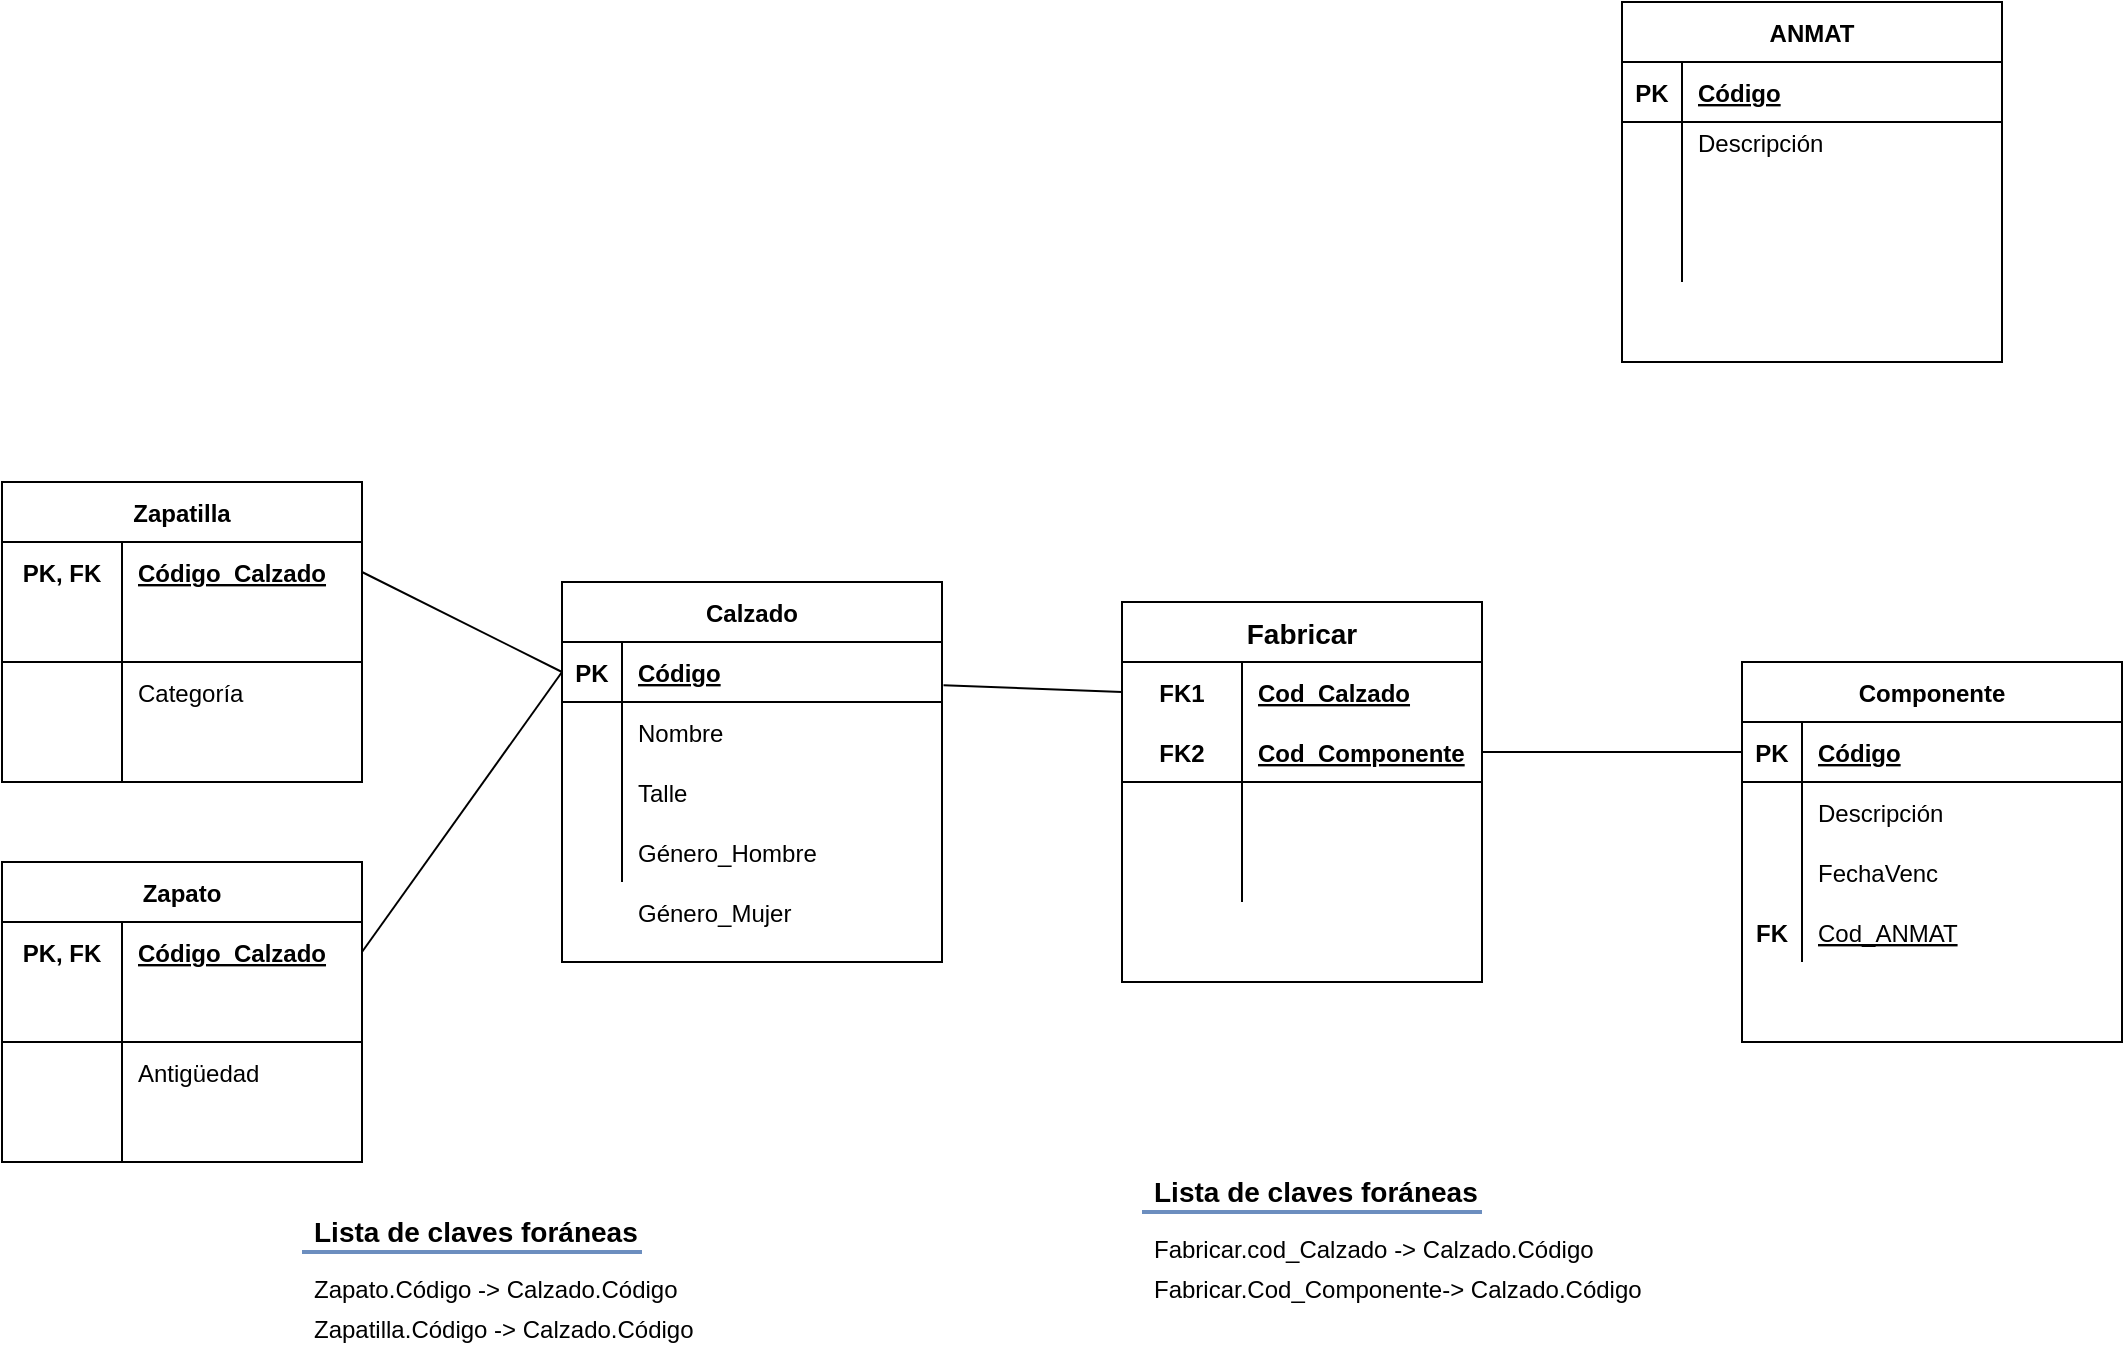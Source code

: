<mxfile version="20.2.7" type="github">
  <diagram id="R2lEEEUBdFMjLlhIrx00" name="Page-1">
    <mxGraphModel dx="2523" dy="1996" grid="1" gridSize="10" guides="1" tooltips="1" connect="1" arrows="1" fold="1" page="1" pageScale="1" pageWidth="850" pageHeight="1100" math="0" shadow="0" extFonts="Permanent Marker^https://fonts.googleapis.com/css?family=Permanent+Marker">
      <root>
        <mxCell id="0" />
        <mxCell id="1" parent="0" />
        <mxCell id="0xZPtK9EtFl4dpus5Aa1-1" value="Calzado" style="shape=table;startSize=30;container=1;collapsible=1;childLayout=tableLayout;fixedRows=1;rowLines=0;fontStyle=1;align=center;resizeLast=1;" vertex="1" parent="1">
          <mxGeometry x="100" y="80" width="190" height="190" as="geometry">
            <mxRectangle x="100" y="80" width="90" height="30" as="alternateBounds" />
          </mxGeometry>
        </mxCell>
        <mxCell id="0xZPtK9EtFl4dpus5Aa1-2" value="" style="shape=tableRow;horizontal=0;startSize=0;swimlaneHead=0;swimlaneBody=0;fillColor=none;collapsible=0;dropTarget=0;points=[[0,0.5],[1,0.5]];portConstraint=eastwest;top=0;left=0;right=0;bottom=1;" vertex="1" parent="0xZPtK9EtFl4dpus5Aa1-1">
          <mxGeometry y="30" width="190" height="30" as="geometry" />
        </mxCell>
        <mxCell id="0xZPtK9EtFl4dpus5Aa1-3" value="PK" style="shape=partialRectangle;connectable=0;fillColor=none;top=0;left=0;bottom=0;right=0;fontStyle=1;overflow=hidden;" vertex="1" parent="0xZPtK9EtFl4dpus5Aa1-2">
          <mxGeometry width="30" height="30" as="geometry">
            <mxRectangle width="30" height="30" as="alternateBounds" />
          </mxGeometry>
        </mxCell>
        <mxCell id="0xZPtK9EtFl4dpus5Aa1-4" value="Código" style="shape=partialRectangle;connectable=0;fillColor=none;top=0;left=0;bottom=0;right=0;align=left;spacingLeft=6;fontStyle=5;overflow=hidden;" vertex="1" parent="0xZPtK9EtFl4dpus5Aa1-2">
          <mxGeometry x="30" width="160" height="30" as="geometry">
            <mxRectangle width="160" height="30" as="alternateBounds" />
          </mxGeometry>
        </mxCell>
        <mxCell id="0xZPtK9EtFl4dpus5Aa1-5" value="" style="shape=tableRow;horizontal=0;startSize=0;swimlaneHead=0;swimlaneBody=0;fillColor=none;collapsible=0;dropTarget=0;points=[[0,0.5],[1,0.5]];portConstraint=eastwest;top=0;left=0;right=0;bottom=0;" vertex="1" parent="0xZPtK9EtFl4dpus5Aa1-1">
          <mxGeometry y="60" width="190" height="30" as="geometry" />
        </mxCell>
        <mxCell id="0xZPtK9EtFl4dpus5Aa1-6" value="" style="shape=partialRectangle;connectable=0;fillColor=none;top=0;left=0;bottom=0;right=0;editable=1;overflow=hidden;" vertex="1" parent="0xZPtK9EtFl4dpus5Aa1-5">
          <mxGeometry width="30" height="30" as="geometry">
            <mxRectangle width="30" height="30" as="alternateBounds" />
          </mxGeometry>
        </mxCell>
        <mxCell id="0xZPtK9EtFl4dpus5Aa1-7" value="Nombre" style="shape=partialRectangle;connectable=0;fillColor=none;top=0;left=0;bottom=0;right=0;align=left;spacingLeft=6;overflow=hidden;" vertex="1" parent="0xZPtK9EtFl4dpus5Aa1-5">
          <mxGeometry x="30" width="160" height="30" as="geometry">
            <mxRectangle width="160" height="30" as="alternateBounds" />
          </mxGeometry>
        </mxCell>
        <mxCell id="0xZPtK9EtFl4dpus5Aa1-8" value="" style="shape=tableRow;horizontal=0;startSize=0;swimlaneHead=0;swimlaneBody=0;fillColor=none;collapsible=0;dropTarget=0;points=[[0,0.5],[1,0.5]];portConstraint=eastwest;top=0;left=0;right=0;bottom=0;" vertex="1" parent="0xZPtK9EtFl4dpus5Aa1-1">
          <mxGeometry y="90" width="190" height="30" as="geometry" />
        </mxCell>
        <mxCell id="0xZPtK9EtFl4dpus5Aa1-9" value="" style="shape=partialRectangle;connectable=0;fillColor=none;top=0;left=0;bottom=0;right=0;editable=1;overflow=hidden;" vertex="1" parent="0xZPtK9EtFl4dpus5Aa1-8">
          <mxGeometry width="30" height="30" as="geometry">
            <mxRectangle width="30" height="30" as="alternateBounds" />
          </mxGeometry>
        </mxCell>
        <mxCell id="0xZPtK9EtFl4dpus5Aa1-10" value="Talle" style="shape=partialRectangle;connectable=0;fillColor=none;top=0;left=0;bottom=0;right=0;align=left;spacingLeft=6;overflow=hidden;" vertex="1" parent="0xZPtK9EtFl4dpus5Aa1-8">
          <mxGeometry x="30" width="160" height="30" as="geometry">
            <mxRectangle width="160" height="30" as="alternateBounds" />
          </mxGeometry>
        </mxCell>
        <mxCell id="0xZPtK9EtFl4dpus5Aa1-11" value="" style="shape=tableRow;horizontal=0;startSize=0;swimlaneHead=0;swimlaneBody=0;fillColor=none;collapsible=0;dropTarget=0;points=[[0,0.5],[1,0.5]];portConstraint=eastwest;top=0;left=0;right=0;bottom=0;" vertex="1" parent="0xZPtK9EtFl4dpus5Aa1-1">
          <mxGeometry y="120" width="190" height="30" as="geometry" />
        </mxCell>
        <mxCell id="0xZPtK9EtFl4dpus5Aa1-12" value="" style="shape=partialRectangle;connectable=0;fillColor=none;top=0;left=0;bottom=0;right=0;editable=1;overflow=hidden;" vertex="1" parent="0xZPtK9EtFl4dpus5Aa1-11">
          <mxGeometry width="30" height="30" as="geometry">
            <mxRectangle width="30" height="30" as="alternateBounds" />
          </mxGeometry>
        </mxCell>
        <mxCell id="0xZPtK9EtFl4dpus5Aa1-13" value="Género_Hombre" style="shape=partialRectangle;connectable=0;fillColor=none;top=0;left=0;bottom=0;right=0;align=left;spacingLeft=6;overflow=hidden;" vertex="1" parent="0xZPtK9EtFl4dpus5Aa1-11">
          <mxGeometry x="30" width="160" height="30" as="geometry">
            <mxRectangle width="160" height="30" as="alternateBounds" />
          </mxGeometry>
        </mxCell>
        <mxCell id="0xZPtK9EtFl4dpus5Aa1-14" value="Género_Mujer" style="shape=partialRectangle;connectable=0;fillColor=none;top=0;left=0;bottom=0;right=0;align=left;spacingLeft=6;overflow=hidden;" vertex="1" parent="1">
          <mxGeometry x="130" y="230" width="160" height="30" as="geometry">
            <mxRectangle width="160" height="30" as="alternateBounds" />
          </mxGeometry>
        </mxCell>
        <mxCell id="0xZPtK9EtFl4dpus5Aa1-15" value="Zapato" style="shape=table;startSize=30;container=1;collapsible=1;childLayout=tableLayout;fixedRows=1;rowLines=0;fontStyle=1;align=center;resizeLast=1;" vertex="1" parent="1">
          <mxGeometry x="-180" y="220" width="180" height="150" as="geometry" />
        </mxCell>
        <mxCell id="0xZPtK9EtFl4dpus5Aa1-16" value="" style="shape=tableRow;horizontal=0;startSize=0;swimlaneHead=0;swimlaneBody=0;fillColor=none;collapsible=0;dropTarget=0;points=[[0,0.5],[1,0.5]];portConstraint=eastwest;top=0;left=0;right=0;bottom=0;" vertex="1" parent="0xZPtK9EtFl4dpus5Aa1-15">
          <mxGeometry y="30" width="180" height="30" as="geometry" />
        </mxCell>
        <mxCell id="0xZPtK9EtFl4dpus5Aa1-17" value="PK, FK" style="shape=partialRectangle;connectable=0;fillColor=none;top=0;left=0;bottom=0;right=0;fontStyle=1;overflow=hidden;" vertex="1" parent="0xZPtK9EtFl4dpus5Aa1-16">
          <mxGeometry width="60" height="30" as="geometry">
            <mxRectangle width="60" height="30" as="alternateBounds" />
          </mxGeometry>
        </mxCell>
        <mxCell id="0xZPtK9EtFl4dpus5Aa1-18" value="Código_Calzado" style="shape=partialRectangle;connectable=0;fillColor=none;top=0;left=0;bottom=0;right=0;align=left;spacingLeft=6;fontStyle=5;overflow=hidden;" vertex="1" parent="0xZPtK9EtFl4dpus5Aa1-16">
          <mxGeometry x="60" width="120" height="30" as="geometry">
            <mxRectangle width="120" height="30" as="alternateBounds" />
          </mxGeometry>
        </mxCell>
        <mxCell id="0xZPtK9EtFl4dpus5Aa1-19" value="" style="shape=tableRow;horizontal=0;startSize=0;swimlaneHead=0;swimlaneBody=0;fillColor=none;collapsible=0;dropTarget=0;points=[[0,0.5],[1,0.5]];portConstraint=eastwest;top=0;left=0;right=0;bottom=1;" vertex="1" parent="0xZPtK9EtFl4dpus5Aa1-15">
          <mxGeometry y="60" width="180" height="30" as="geometry" />
        </mxCell>
        <mxCell id="0xZPtK9EtFl4dpus5Aa1-20" value="" style="shape=partialRectangle;connectable=0;fillColor=none;top=0;left=0;bottom=0;right=0;fontStyle=1;overflow=hidden;" vertex="1" parent="0xZPtK9EtFl4dpus5Aa1-19">
          <mxGeometry width="60" height="30" as="geometry">
            <mxRectangle width="60" height="30" as="alternateBounds" />
          </mxGeometry>
        </mxCell>
        <mxCell id="0xZPtK9EtFl4dpus5Aa1-21" value="" style="shape=partialRectangle;connectable=0;fillColor=none;top=0;left=0;bottom=0;right=0;align=left;spacingLeft=6;fontStyle=5;overflow=hidden;" vertex="1" parent="0xZPtK9EtFl4dpus5Aa1-19">
          <mxGeometry x="60" width="120" height="30" as="geometry">
            <mxRectangle width="120" height="30" as="alternateBounds" />
          </mxGeometry>
        </mxCell>
        <mxCell id="0xZPtK9EtFl4dpus5Aa1-22" value="" style="shape=tableRow;horizontal=0;startSize=0;swimlaneHead=0;swimlaneBody=0;fillColor=none;collapsible=0;dropTarget=0;points=[[0,0.5],[1,0.5]];portConstraint=eastwest;top=0;left=0;right=0;bottom=0;" vertex="1" parent="0xZPtK9EtFl4dpus5Aa1-15">
          <mxGeometry y="90" width="180" height="30" as="geometry" />
        </mxCell>
        <mxCell id="0xZPtK9EtFl4dpus5Aa1-23" value="" style="shape=partialRectangle;connectable=0;fillColor=none;top=0;left=0;bottom=0;right=0;editable=1;overflow=hidden;" vertex="1" parent="0xZPtK9EtFl4dpus5Aa1-22">
          <mxGeometry width="60" height="30" as="geometry">
            <mxRectangle width="60" height="30" as="alternateBounds" />
          </mxGeometry>
        </mxCell>
        <mxCell id="0xZPtK9EtFl4dpus5Aa1-24" value="Antigüedad" style="shape=partialRectangle;connectable=0;fillColor=none;top=0;left=0;bottom=0;right=0;align=left;spacingLeft=6;overflow=hidden;" vertex="1" parent="0xZPtK9EtFl4dpus5Aa1-22">
          <mxGeometry x="60" width="120" height="30" as="geometry">
            <mxRectangle width="120" height="30" as="alternateBounds" />
          </mxGeometry>
        </mxCell>
        <mxCell id="0xZPtK9EtFl4dpus5Aa1-25" value="" style="shape=tableRow;horizontal=0;startSize=0;swimlaneHead=0;swimlaneBody=0;fillColor=none;collapsible=0;dropTarget=0;points=[[0,0.5],[1,0.5]];portConstraint=eastwest;top=0;left=0;right=0;bottom=0;" vertex="1" parent="0xZPtK9EtFl4dpus5Aa1-15">
          <mxGeometry y="120" width="180" height="30" as="geometry" />
        </mxCell>
        <mxCell id="0xZPtK9EtFl4dpus5Aa1-26" value="" style="shape=partialRectangle;connectable=0;fillColor=none;top=0;left=0;bottom=0;right=0;editable=1;overflow=hidden;" vertex="1" parent="0xZPtK9EtFl4dpus5Aa1-25">
          <mxGeometry width="60" height="30" as="geometry">
            <mxRectangle width="60" height="30" as="alternateBounds" />
          </mxGeometry>
        </mxCell>
        <mxCell id="0xZPtK9EtFl4dpus5Aa1-27" value="" style="shape=partialRectangle;connectable=0;fillColor=none;top=0;left=0;bottom=0;right=0;align=left;spacingLeft=6;overflow=hidden;" vertex="1" parent="0xZPtK9EtFl4dpus5Aa1-25">
          <mxGeometry x="60" width="120" height="30" as="geometry">
            <mxRectangle width="120" height="30" as="alternateBounds" />
          </mxGeometry>
        </mxCell>
        <mxCell id="0xZPtK9EtFl4dpus5Aa1-28" value="Zapatilla" style="shape=table;startSize=30;container=1;collapsible=1;childLayout=tableLayout;fixedRows=1;rowLines=0;fontStyle=1;align=center;resizeLast=1;" vertex="1" parent="1">
          <mxGeometry x="-180" y="30" width="180" height="150" as="geometry" />
        </mxCell>
        <mxCell id="0xZPtK9EtFl4dpus5Aa1-29" value="" style="shape=tableRow;horizontal=0;startSize=0;swimlaneHead=0;swimlaneBody=0;fillColor=none;collapsible=0;dropTarget=0;points=[[0,0.5],[1,0.5]];portConstraint=eastwest;top=0;left=0;right=0;bottom=0;" vertex="1" parent="0xZPtK9EtFl4dpus5Aa1-28">
          <mxGeometry y="30" width="180" height="30" as="geometry" />
        </mxCell>
        <mxCell id="0xZPtK9EtFl4dpus5Aa1-30" value="PK, FK" style="shape=partialRectangle;connectable=0;fillColor=none;top=0;left=0;bottom=0;right=0;fontStyle=1;overflow=hidden;" vertex="1" parent="0xZPtK9EtFl4dpus5Aa1-29">
          <mxGeometry width="60" height="30" as="geometry">
            <mxRectangle width="60" height="30" as="alternateBounds" />
          </mxGeometry>
        </mxCell>
        <mxCell id="0xZPtK9EtFl4dpus5Aa1-31" value="Código_Calzado" style="shape=partialRectangle;connectable=0;fillColor=none;top=0;left=0;bottom=0;right=0;align=left;spacingLeft=6;fontStyle=5;overflow=hidden;" vertex="1" parent="0xZPtK9EtFl4dpus5Aa1-29">
          <mxGeometry x="60" width="120" height="30" as="geometry">
            <mxRectangle width="120" height="30" as="alternateBounds" />
          </mxGeometry>
        </mxCell>
        <mxCell id="0xZPtK9EtFl4dpus5Aa1-32" value="" style="shape=tableRow;horizontal=0;startSize=0;swimlaneHead=0;swimlaneBody=0;fillColor=none;collapsible=0;dropTarget=0;points=[[0,0.5],[1,0.5]];portConstraint=eastwest;top=0;left=0;right=0;bottom=1;" vertex="1" parent="0xZPtK9EtFl4dpus5Aa1-28">
          <mxGeometry y="60" width="180" height="30" as="geometry" />
        </mxCell>
        <mxCell id="0xZPtK9EtFl4dpus5Aa1-33" value="" style="shape=partialRectangle;connectable=0;fillColor=none;top=0;left=0;bottom=0;right=0;fontStyle=1;overflow=hidden;" vertex="1" parent="0xZPtK9EtFl4dpus5Aa1-32">
          <mxGeometry width="60" height="30" as="geometry">
            <mxRectangle width="60" height="30" as="alternateBounds" />
          </mxGeometry>
        </mxCell>
        <mxCell id="0xZPtK9EtFl4dpus5Aa1-34" value="" style="shape=partialRectangle;connectable=0;fillColor=none;top=0;left=0;bottom=0;right=0;align=left;spacingLeft=6;fontStyle=5;overflow=hidden;" vertex="1" parent="0xZPtK9EtFl4dpus5Aa1-32">
          <mxGeometry x="60" width="120" height="30" as="geometry">
            <mxRectangle width="120" height="30" as="alternateBounds" />
          </mxGeometry>
        </mxCell>
        <mxCell id="0xZPtK9EtFl4dpus5Aa1-35" value="" style="shape=tableRow;horizontal=0;startSize=0;swimlaneHead=0;swimlaneBody=0;fillColor=none;collapsible=0;dropTarget=0;points=[[0,0.5],[1,0.5]];portConstraint=eastwest;top=0;left=0;right=0;bottom=0;" vertex="1" parent="0xZPtK9EtFl4dpus5Aa1-28">
          <mxGeometry y="90" width="180" height="30" as="geometry" />
        </mxCell>
        <mxCell id="0xZPtK9EtFl4dpus5Aa1-36" value="" style="shape=partialRectangle;connectable=0;fillColor=none;top=0;left=0;bottom=0;right=0;editable=1;overflow=hidden;" vertex="1" parent="0xZPtK9EtFl4dpus5Aa1-35">
          <mxGeometry width="60" height="30" as="geometry">
            <mxRectangle width="60" height="30" as="alternateBounds" />
          </mxGeometry>
        </mxCell>
        <mxCell id="0xZPtK9EtFl4dpus5Aa1-37" value="Categoría" style="shape=partialRectangle;connectable=0;fillColor=none;top=0;left=0;bottom=0;right=0;align=left;spacingLeft=6;overflow=hidden;" vertex="1" parent="0xZPtK9EtFl4dpus5Aa1-35">
          <mxGeometry x="60" width="120" height="30" as="geometry">
            <mxRectangle width="120" height="30" as="alternateBounds" />
          </mxGeometry>
        </mxCell>
        <mxCell id="0xZPtK9EtFl4dpus5Aa1-38" value="" style="shape=tableRow;horizontal=0;startSize=0;swimlaneHead=0;swimlaneBody=0;fillColor=none;collapsible=0;dropTarget=0;points=[[0,0.5],[1,0.5]];portConstraint=eastwest;top=0;left=0;right=0;bottom=0;" vertex="1" parent="0xZPtK9EtFl4dpus5Aa1-28">
          <mxGeometry y="120" width="180" height="30" as="geometry" />
        </mxCell>
        <mxCell id="0xZPtK9EtFl4dpus5Aa1-39" value="" style="shape=partialRectangle;connectable=0;fillColor=none;top=0;left=0;bottom=0;right=0;editable=1;overflow=hidden;" vertex="1" parent="0xZPtK9EtFl4dpus5Aa1-38">
          <mxGeometry width="60" height="30" as="geometry">
            <mxRectangle width="60" height="30" as="alternateBounds" />
          </mxGeometry>
        </mxCell>
        <mxCell id="0xZPtK9EtFl4dpus5Aa1-40" value="" style="shape=partialRectangle;connectable=0;fillColor=none;top=0;left=0;bottom=0;right=0;align=left;spacingLeft=6;overflow=hidden;" vertex="1" parent="0xZPtK9EtFl4dpus5Aa1-38">
          <mxGeometry x="60" width="120" height="30" as="geometry">
            <mxRectangle width="120" height="30" as="alternateBounds" />
          </mxGeometry>
        </mxCell>
        <mxCell id="0xZPtK9EtFl4dpus5Aa1-41" value="" style="endArrow=none;html=1;rounded=0;entryX=1;entryY=0.5;entryDx=0;entryDy=0;exitX=0;exitY=0.5;exitDx=0;exitDy=0;" edge="1" parent="1" source="0xZPtK9EtFl4dpus5Aa1-2" target="0xZPtK9EtFl4dpus5Aa1-29">
          <mxGeometry width="50" height="50" relative="1" as="geometry">
            <mxPoint x="30" y="380" as="sourcePoint" />
            <mxPoint x="80" y="330" as="targetPoint" />
          </mxGeometry>
        </mxCell>
        <mxCell id="0xZPtK9EtFl4dpus5Aa1-42" value="" style="endArrow=none;html=1;rounded=0;entryX=1;entryY=0.5;entryDx=0;entryDy=0;exitX=0;exitY=0.5;exitDx=0;exitDy=0;" edge="1" parent="1" source="0xZPtK9EtFl4dpus5Aa1-2" target="0xZPtK9EtFl4dpus5Aa1-16">
          <mxGeometry width="50" height="50" relative="1" as="geometry">
            <mxPoint x="110" y="135" as="sourcePoint" />
            <mxPoint x="10" y="175" as="targetPoint" />
          </mxGeometry>
        </mxCell>
        <mxCell id="0xZPtK9EtFl4dpus5Aa1-45" value="Lista de claves foráneas" style="text;strokeColor=none;fillColor=none;spacingLeft=4;spacingRight=4;overflow=hidden;rotatable=0;points=[[0,0.5],[1,0.5]];portConstraint=eastwest;fontSize=14;fontStyle=1" vertex="1" parent="1">
          <mxGeometry x="-30" y="390" width="175" height="30" as="geometry" />
        </mxCell>
        <mxCell id="0xZPtK9EtFl4dpus5Aa1-46" value="Zapato.Código -&gt; Calzado.Código" style="text;strokeColor=none;fillColor=none;spacingLeft=4;spacingRight=4;overflow=hidden;rotatable=0;points=[[0,0.5],[1,0.5]];portConstraint=eastwest;fontSize=12;" vertex="1" parent="1">
          <mxGeometry x="-30" y="420" width="200" height="30" as="geometry" />
        </mxCell>
        <mxCell id="0xZPtK9EtFl4dpus5Aa1-47" value="" style="line;strokeWidth=2;rotatable=0;dashed=0;labelPosition=right;align=left;verticalAlign=middle;spacingTop=0;spacingLeft=6;points=[];portConstraint=eastwest;fontSize=14;fillColor=#dae8fc;strokeColor=#6c8ebf;" vertex="1" parent="1">
          <mxGeometry x="-30" y="410" width="170" height="10" as="geometry" />
        </mxCell>
        <mxCell id="0xZPtK9EtFl4dpus5Aa1-48" value="Zapatilla.Código -&gt; Calzado.Código" style="text;strokeColor=none;fillColor=none;spacingLeft=4;spacingRight=4;overflow=hidden;rotatable=0;points=[[0,0.5],[1,0.5]];portConstraint=eastwest;fontSize=12;" vertex="1" parent="1">
          <mxGeometry x="-30" y="440" width="250" height="30" as="geometry" />
        </mxCell>
        <mxCell id="0xZPtK9EtFl4dpus5Aa1-49" value="Componente" style="shape=table;startSize=30;container=1;collapsible=1;childLayout=tableLayout;fixedRows=1;rowLines=0;fontStyle=1;align=center;resizeLast=1;" vertex="1" parent="1">
          <mxGeometry x="690" y="120" width="190" height="190" as="geometry">
            <mxRectangle x="100" y="80" width="90" height="30" as="alternateBounds" />
          </mxGeometry>
        </mxCell>
        <mxCell id="0xZPtK9EtFl4dpus5Aa1-50" value="" style="shape=tableRow;horizontal=0;startSize=0;swimlaneHead=0;swimlaneBody=0;fillColor=none;collapsible=0;dropTarget=0;points=[[0,0.5],[1,0.5]];portConstraint=eastwest;top=0;left=0;right=0;bottom=1;" vertex="1" parent="0xZPtK9EtFl4dpus5Aa1-49">
          <mxGeometry y="30" width="190" height="30" as="geometry" />
        </mxCell>
        <mxCell id="0xZPtK9EtFl4dpus5Aa1-51" value="PK" style="shape=partialRectangle;connectable=0;fillColor=none;top=0;left=0;bottom=0;right=0;fontStyle=1;overflow=hidden;" vertex="1" parent="0xZPtK9EtFl4dpus5Aa1-50">
          <mxGeometry width="30" height="30" as="geometry">
            <mxRectangle width="30" height="30" as="alternateBounds" />
          </mxGeometry>
        </mxCell>
        <mxCell id="0xZPtK9EtFl4dpus5Aa1-52" value="Código" style="shape=partialRectangle;connectable=0;fillColor=none;top=0;left=0;bottom=0;right=0;align=left;spacingLeft=6;fontStyle=5;overflow=hidden;" vertex="1" parent="0xZPtK9EtFl4dpus5Aa1-50">
          <mxGeometry x="30" width="160" height="30" as="geometry">
            <mxRectangle width="160" height="30" as="alternateBounds" />
          </mxGeometry>
        </mxCell>
        <mxCell id="0xZPtK9EtFl4dpus5Aa1-53" value="" style="shape=tableRow;horizontal=0;startSize=0;swimlaneHead=0;swimlaneBody=0;fillColor=none;collapsible=0;dropTarget=0;points=[[0,0.5],[1,0.5]];portConstraint=eastwest;top=0;left=0;right=0;bottom=0;" vertex="1" parent="0xZPtK9EtFl4dpus5Aa1-49">
          <mxGeometry y="60" width="190" height="30" as="geometry" />
        </mxCell>
        <mxCell id="0xZPtK9EtFl4dpus5Aa1-54" value="" style="shape=partialRectangle;connectable=0;fillColor=none;top=0;left=0;bottom=0;right=0;editable=1;overflow=hidden;" vertex="1" parent="0xZPtK9EtFl4dpus5Aa1-53">
          <mxGeometry width="30" height="30" as="geometry">
            <mxRectangle width="30" height="30" as="alternateBounds" />
          </mxGeometry>
        </mxCell>
        <mxCell id="0xZPtK9EtFl4dpus5Aa1-55" value="Descripción" style="shape=partialRectangle;connectable=0;fillColor=none;top=0;left=0;bottom=0;right=0;align=left;spacingLeft=6;overflow=hidden;" vertex="1" parent="0xZPtK9EtFl4dpus5Aa1-53">
          <mxGeometry x="30" width="160" height="30" as="geometry">
            <mxRectangle width="160" height="30" as="alternateBounds" />
          </mxGeometry>
        </mxCell>
        <mxCell id="0xZPtK9EtFl4dpus5Aa1-56" value="" style="shape=tableRow;horizontal=0;startSize=0;swimlaneHead=0;swimlaneBody=0;fillColor=none;collapsible=0;dropTarget=0;points=[[0,0.5],[1,0.5]];portConstraint=eastwest;top=0;left=0;right=0;bottom=0;" vertex="1" parent="0xZPtK9EtFl4dpus5Aa1-49">
          <mxGeometry y="90" width="190" height="30" as="geometry" />
        </mxCell>
        <mxCell id="0xZPtK9EtFl4dpus5Aa1-57" value="" style="shape=partialRectangle;connectable=0;fillColor=none;top=0;left=0;bottom=0;right=0;editable=1;overflow=hidden;" vertex="1" parent="0xZPtK9EtFl4dpus5Aa1-56">
          <mxGeometry width="30" height="30" as="geometry">
            <mxRectangle width="30" height="30" as="alternateBounds" />
          </mxGeometry>
        </mxCell>
        <mxCell id="0xZPtK9EtFl4dpus5Aa1-58" value="FechaVenc" style="shape=partialRectangle;connectable=0;fillColor=none;top=0;left=0;bottom=0;right=0;align=left;spacingLeft=6;overflow=hidden;" vertex="1" parent="0xZPtK9EtFl4dpus5Aa1-56">
          <mxGeometry x="30" width="160" height="30" as="geometry">
            <mxRectangle width="160" height="30" as="alternateBounds" />
          </mxGeometry>
        </mxCell>
        <mxCell id="0xZPtK9EtFl4dpus5Aa1-59" value="" style="shape=tableRow;horizontal=0;startSize=0;swimlaneHead=0;swimlaneBody=0;fillColor=none;collapsible=0;dropTarget=0;points=[[0,0.5],[1,0.5]];portConstraint=eastwest;top=0;left=0;right=0;bottom=0;" vertex="1" parent="0xZPtK9EtFl4dpus5Aa1-49">
          <mxGeometry y="120" width="190" height="30" as="geometry" />
        </mxCell>
        <mxCell id="0xZPtK9EtFl4dpus5Aa1-60" value="" style="shape=partialRectangle;connectable=0;fillColor=none;top=0;left=0;bottom=0;right=0;editable=1;overflow=hidden;" vertex="1" parent="0xZPtK9EtFl4dpus5Aa1-59">
          <mxGeometry width="30" height="30" as="geometry">
            <mxRectangle width="30" height="30" as="alternateBounds" />
          </mxGeometry>
        </mxCell>
        <mxCell id="0xZPtK9EtFl4dpus5Aa1-61" value="Cod_ANMAT" style="shape=partialRectangle;connectable=0;fillColor=none;top=0;left=0;bottom=0;right=0;align=left;spacingLeft=6;overflow=hidden;fontStyle=4" vertex="1" parent="0xZPtK9EtFl4dpus5Aa1-59">
          <mxGeometry x="30" width="160" height="30" as="geometry">
            <mxRectangle width="160" height="30" as="alternateBounds" />
          </mxGeometry>
        </mxCell>
        <mxCell id="0xZPtK9EtFl4dpus5Aa1-75" value="Fabricar" style="shape=table;startSize=30;container=1;collapsible=1;childLayout=tableLayout;fixedRows=1;rowLines=0;fontStyle=1;align=center;resizeLast=1;fontSize=14;strokeWidth=1;" vertex="1" parent="1">
          <mxGeometry x="380" y="90" width="180" height="190" as="geometry" />
        </mxCell>
        <mxCell id="0xZPtK9EtFl4dpus5Aa1-76" value="" style="shape=tableRow;horizontal=0;startSize=0;swimlaneHead=0;swimlaneBody=0;fillColor=none;collapsible=0;dropTarget=0;points=[[0,0.5],[1,0.5]];portConstraint=eastwest;top=0;left=0;right=0;bottom=0;fontSize=14;strokeWidth=1;" vertex="1" parent="0xZPtK9EtFl4dpus5Aa1-75">
          <mxGeometry y="30" width="180" height="30" as="geometry" />
        </mxCell>
        <mxCell id="0xZPtK9EtFl4dpus5Aa1-77" value="FK1" style="shape=partialRectangle;connectable=0;fillColor=none;top=0;left=0;bottom=0;right=0;fontStyle=1;overflow=hidden;fontSize=12;strokeWidth=1;" vertex="1" parent="0xZPtK9EtFl4dpus5Aa1-76">
          <mxGeometry width="60" height="30" as="geometry">
            <mxRectangle width="60" height="30" as="alternateBounds" />
          </mxGeometry>
        </mxCell>
        <mxCell id="0xZPtK9EtFl4dpus5Aa1-78" value="Cod_Calzado" style="shape=partialRectangle;connectable=0;fillColor=none;top=0;left=0;bottom=0;right=0;align=left;spacingLeft=6;fontStyle=5;overflow=hidden;fontSize=12;strokeWidth=1;" vertex="1" parent="0xZPtK9EtFl4dpus5Aa1-76">
          <mxGeometry x="60" width="120" height="30" as="geometry">
            <mxRectangle width="120" height="30" as="alternateBounds" />
          </mxGeometry>
        </mxCell>
        <mxCell id="0xZPtK9EtFl4dpus5Aa1-79" value="" style="shape=tableRow;horizontal=0;startSize=0;swimlaneHead=0;swimlaneBody=0;fillColor=none;collapsible=0;dropTarget=0;points=[[0,0.5],[1,0.5]];portConstraint=eastwest;top=0;left=0;right=0;bottom=1;fontSize=14;strokeWidth=1;" vertex="1" parent="0xZPtK9EtFl4dpus5Aa1-75">
          <mxGeometry y="60" width="180" height="30" as="geometry" />
        </mxCell>
        <mxCell id="0xZPtK9EtFl4dpus5Aa1-80" value="FK2" style="shape=partialRectangle;connectable=0;fillColor=none;top=0;left=0;bottom=0;right=0;fontStyle=1;overflow=hidden;fontSize=12;strokeWidth=1;" vertex="1" parent="0xZPtK9EtFl4dpus5Aa1-79">
          <mxGeometry width="60" height="30" as="geometry">
            <mxRectangle width="60" height="30" as="alternateBounds" />
          </mxGeometry>
        </mxCell>
        <mxCell id="0xZPtK9EtFl4dpus5Aa1-81" value="Cod_Componente" style="shape=partialRectangle;connectable=0;fillColor=none;top=0;left=0;bottom=0;right=0;align=left;spacingLeft=6;fontStyle=5;overflow=hidden;fontSize=12;strokeWidth=1;" vertex="1" parent="0xZPtK9EtFl4dpus5Aa1-79">
          <mxGeometry x="60" width="120" height="30" as="geometry">
            <mxRectangle width="120" height="30" as="alternateBounds" />
          </mxGeometry>
        </mxCell>
        <mxCell id="0xZPtK9EtFl4dpus5Aa1-82" value="" style="shape=tableRow;horizontal=0;startSize=0;swimlaneHead=0;swimlaneBody=0;fillColor=none;collapsible=0;dropTarget=0;points=[[0,0.5],[1,0.5]];portConstraint=eastwest;top=0;left=0;right=0;bottom=0;fontSize=14;strokeWidth=1;" vertex="1" parent="0xZPtK9EtFl4dpus5Aa1-75">
          <mxGeometry y="90" width="180" height="30" as="geometry" />
        </mxCell>
        <mxCell id="0xZPtK9EtFl4dpus5Aa1-83" value="" style="shape=partialRectangle;connectable=0;fillColor=none;top=0;left=0;bottom=0;right=0;editable=1;overflow=hidden;fontSize=14;strokeWidth=1;" vertex="1" parent="0xZPtK9EtFl4dpus5Aa1-82">
          <mxGeometry width="60" height="30" as="geometry">
            <mxRectangle width="60" height="30" as="alternateBounds" />
          </mxGeometry>
        </mxCell>
        <mxCell id="0xZPtK9EtFl4dpus5Aa1-84" value="" style="shape=partialRectangle;connectable=0;fillColor=none;top=0;left=0;bottom=0;right=0;align=left;spacingLeft=6;overflow=hidden;fontSize=12;strokeWidth=1;" vertex="1" parent="0xZPtK9EtFl4dpus5Aa1-82">
          <mxGeometry x="60" width="120" height="30" as="geometry">
            <mxRectangle width="120" height="30" as="alternateBounds" />
          </mxGeometry>
        </mxCell>
        <mxCell id="0xZPtK9EtFl4dpus5Aa1-85" value="" style="shape=tableRow;horizontal=0;startSize=0;swimlaneHead=0;swimlaneBody=0;fillColor=none;collapsible=0;dropTarget=0;points=[[0,0.5],[1,0.5]];portConstraint=eastwest;top=0;left=0;right=0;bottom=0;fontSize=14;strokeWidth=1;" vertex="1" parent="0xZPtK9EtFl4dpus5Aa1-75">
          <mxGeometry y="120" width="180" height="30" as="geometry" />
        </mxCell>
        <mxCell id="0xZPtK9EtFl4dpus5Aa1-86" value="" style="shape=partialRectangle;connectable=0;fillColor=none;top=0;left=0;bottom=0;right=0;editable=1;overflow=hidden;fontSize=14;strokeWidth=1;" vertex="1" parent="0xZPtK9EtFl4dpus5Aa1-85">
          <mxGeometry width="60" height="30" as="geometry">
            <mxRectangle width="60" height="30" as="alternateBounds" />
          </mxGeometry>
        </mxCell>
        <mxCell id="0xZPtK9EtFl4dpus5Aa1-87" value="" style="shape=partialRectangle;connectable=0;fillColor=none;top=0;left=0;bottom=0;right=0;align=left;spacingLeft=6;overflow=hidden;fontSize=12;strokeWidth=1;" vertex="1" parent="0xZPtK9EtFl4dpus5Aa1-85">
          <mxGeometry x="60" width="120" height="30" as="geometry">
            <mxRectangle width="120" height="30" as="alternateBounds" />
          </mxGeometry>
        </mxCell>
        <mxCell id="0xZPtK9EtFl4dpus5Aa1-91" value="" style="endArrow=none;html=1;rounded=0;fontSize=12;strokeWidth=1;exitX=1;exitY=0.5;exitDx=0;exitDy=0;entryX=0;entryY=0.5;entryDx=0;entryDy=0;" edge="1" parent="1" source="0xZPtK9EtFl4dpus5Aa1-79" target="0xZPtK9EtFl4dpus5Aa1-50">
          <mxGeometry width="50" height="50" relative="1" as="geometry">
            <mxPoint x="560" y="170" as="sourcePoint" />
            <mxPoint x="610" y="120" as="targetPoint" />
          </mxGeometry>
        </mxCell>
        <mxCell id="0xZPtK9EtFl4dpus5Aa1-92" value="" style="endArrow=none;html=1;rounded=0;fontSize=12;strokeWidth=1;exitX=1.004;exitY=0.722;exitDx=0;exitDy=0;entryX=0;entryY=0.5;entryDx=0;entryDy=0;exitPerimeter=0;" edge="1" parent="1" source="0xZPtK9EtFl4dpus5Aa1-2" target="0xZPtK9EtFl4dpus5Aa1-76">
          <mxGeometry width="50" height="50" relative="1" as="geometry">
            <mxPoint x="570" y="165" as="sourcePoint" />
            <mxPoint x="640" y="135" as="targetPoint" />
          </mxGeometry>
        </mxCell>
        <mxCell id="0xZPtK9EtFl4dpus5Aa1-93" value="Lista de claves foráneas" style="text;strokeColor=none;fillColor=none;spacingLeft=4;spacingRight=4;overflow=hidden;rotatable=0;points=[[0,0.5],[1,0.5]];portConstraint=eastwest;fontSize=14;fontStyle=1" vertex="1" parent="1">
          <mxGeometry x="390" y="370" width="175" height="30" as="geometry" />
        </mxCell>
        <mxCell id="0xZPtK9EtFl4dpus5Aa1-94" value="Fabricar.cod_Calzado -&gt; Calzado.Código" style="text;strokeColor=none;fillColor=none;spacingLeft=4;spacingRight=4;overflow=hidden;rotatable=0;points=[[0,0.5],[1,0.5]];portConstraint=eastwest;fontSize=12;" vertex="1" parent="1">
          <mxGeometry x="390" y="400" width="240" height="30" as="geometry" />
        </mxCell>
        <mxCell id="0xZPtK9EtFl4dpus5Aa1-95" value="" style="line;strokeWidth=2;rotatable=0;dashed=0;labelPosition=right;align=left;verticalAlign=middle;spacingTop=0;spacingLeft=6;points=[];portConstraint=eastwest;fontSize=14;fillColor=#dae8fc;strokeColor=#6c8ebf;" vertex="1" parent="1">
          <mxGeometry x="390" y="390" width="170" height="10" as="geometry" />
        </mxCell>
        <mxCell id="0xZPtK9EtFl4dpus5Aa1-96" value="Fabricar.Cod_Componente-&gt; Calzado.Código" style="text;strokeColor=none;fillColor=none;spacingLeft=4;spacingRight=4;overflow=hidden;rotatable=0;points=[[0,0.5],[1,0.5]];portConstraint=eastwest;fontSize=12;" vertex="1" parent="1">
          <mxGeometry x="390" y="420" width="270" height="30" as="geometry" />
        </mxCell>
        <mxCell id="0xZPtK9EtFl4dpus5Aa1-97" value="ANMAT" style="shape=table;startSize=30;container=1;collapsible=1;childLayout=tableLayout;fixedRows=1;rowLines=0;fontStyle=1;align=center;resizeLast=1;" vertex="1" parent="1">
          <mxGeometry x="630" y="-210" width="190" height="180" as="geometry">
            <mxRectangle x="100" y="80" width="90" height="30" as="alternateBounds" />
          </mxGeometry>
        </mxCell>
        <mxCell id="0xZPtK9EtFl4dpus5Aa1-98" value="" style="shape=tableRow;horizontal=0;startSize=0;swimlaneHead=0;swimlaneBody=0;fillColor=none;collapsible=0;dropTarget=0;points=[[0,0.5],[1,0.5]];portConstraint=eastwest;top=0;left=0;right=0;bottom=1;" vertex="1" parent="0xZPtK9EtFl4dpus5Aa1-97">
          <mxGeometry y="30" width="190" height="30" as="geometry" />
        </mxCell>
        <mxCell id="0xZPtK9EtFl4dpus5Aa1-99" value="PK" style="shape=partialRectangle;connectable=0;fillColor=none;top=0;left=0;bottom=0;right=0;fontStyle=1;overflow=hidden;" vertex="1" parent="0xZPtK9EtFl4dpus5Aa1-98">
          <mxGeometry width="30" height="30" as="geometry">
            <mxRectangle width="30" height="30" as="alternateBounds" />
          </mxGeometry>
        </mxCell>
        <mxCell id="0xZPtK9EtFl4dpus5Aa1-100" value="Código" style="shape=partialRectangle;connectable=0;fillColor=none;top=0;left=0;bottom=0;right=0;align=left;spacingLeft=6;fontStyle=5;overflow=hidden;" vertex="1" parent="0xZPtK9EtFl4dpus5Aa1-98">
          <mxGeometry x="30" width="160" height="30" as="geometry">
            <mxRectangle width="160" height="30" as="alternateBounds" />
          </mxGeometry>
        </mxCell>
        <mxCell id="0xZPtK9EtFl4dpus5Aa1-101" value="" style="shape=tableRow;horizontal=0;startSize=0;swimlaneHead=0;swimlaneBody=0;fillColor=none;collapsible=0;dropTarget=0;points=[[0,0.5],[1,0.5]];portConstraint=eastwest;top=0;left=0;right=0;bottom=0;" vertex="1" parent="0xZPtK9EtFl4dpus5Aa1-97">
          <mxGeometry y="60" width="190" height="20" as="geometry" />
        </mxCell>
        <mxCell id="0xZPtK9EtFl4dpus5Aa1-102" value="" style="shape=partialRectangle;connectable=0;fillColor=none;top=0;left=0;bottom=0;right=0;editable=1;overflow=hidden;" vertex="1" parent="0xZPtK9EtFl4dpus5Aa1-101">
          <mxGeometry width="30" height="20" as="geometry">
            <mxRectangle width="30" height="20" as="alternateBounds" />
          </mxGeometry>
        </mxCell>
        <mxCell id="0xZPtK9EtFl4dpus5Aa1-103" value="Descripción" style="shape=partialRectangle;connectable=0;fillColor=none;top=0;left=0;bottom=0;right=0;align=left;spacingLeft=6;overflow=hidden;" vertex="1" parent="0xZPtK9EtFl4dpus5Aa1-101">
          <mxGeometry x="30" width="160" height="20" as="geometry">
            <mxRectangle width="160" height="20" as="alternateBounds" />
          </mxGeometry>
        </mxCell>
        <mxCell id="0xZPtK9EtFl4dpus5Aa1-104" value="" style="shape=tableRow;horizontal=0;startSize=0;swimlaneHead=0;swimlaneBody=0;fillColor=none;collapsible=0;dropTarget=0;points=[[0,0.5],[1,0.5]];portConstraint=eastwest;top=0;left=0;right=0;bottom=0;" vertex="1" parent="0xZPtK9EtFl4dpus5Aa1-97">
          <mxGeometry y="80" width="190" height="30" as="geometry" />
        </mxCell>
        <mxCell id="0xZPtK9EtFl4dpus5Aa1-105" value="" style="shape=partialRectangle;connectable=0;fillColor=none;top=0;left=0;bottom=0;right=0;editable=1;overflow=hidden;" vertex="1" parent="0xZPtK9EtFl4dpus5Aa1-104">
          <mxGeometry width="30" height="30" as="geometry">
            <mxRectangle width="30" height="30" as="alternateBounds" />
          </mxGeometry>
        </mxCell>
        <mxCell id="0xZPtK9EtFl4dpus5Aa1-106" value="" style="shape=partialRectangle;connectable=0;fillColor=none;top=0;left=0;bottom=0;right=0;align=left;spacingLeft=6;overflow=hidden;" vertex="1" parent="0xZPtK9EtFl4dpus5Aa1-104">
          <mxGeometry x="30" width="160" height="30" as="geometry">
            <mxRectangle width="160" height="30" as="alternateBounds" />
          </mxGeometry>
        </mxCell>
        <mxCell id="0xZPtK9EtFl4dpus5Aa1-107" value="" style="shape=tableRow;horizontal=0;startSize=0;swimlaneHead=0;swimlaneBody=0;fillColor=none;collapsible=0;dropTarget=0;points=[[0,0.5],[1,0.5]];portConstraint=eastwest;top=0;left=0;right=0;bottom=0;" vertex="1" parent="0xZPtK9EtFl4dpus5Aa1-97">
          <mxGeometry y="110" width="190" height="30" as="geometry" />
        </mxCell>
        <mxCell id="0xZPtK9EtFl4dpus5Aa1-108" value="" style="shape=partialRectangle;connectable=0;fillColor=none;top=0;left=0;bottom=0;right=0;editable=1;overflow=hidden;" vertex="1" parent="0xZPtK9EtFl4dpus5Aa1-107">
          <mxGeometry width="30" height="30" as="geometry">
            <mxRectangle width="30" height="30" as="alternateBounds" />
          </mxGeometry>
        </mxCell>
        <mxCell id="0xZPtK9EtFl4dpus5Aa1-109" value="" style="shape=partialRectangle;connectable=0;fillColor=none;top=0;left=0;bottom=0;right=0;align=left;spacingLeft=6;overflow=hidden;" vertex="1" parent="0xZPtK9EtFl4dpus5Aa1-107">
          <mxGeometry x="30" width="160" height="30" as="geometry">
            <mxRectangle width="160" height="30" as="alternateBounds" />
          </mxGeometry>
        </mxCell>
        <mxCell id="0xZPtK9EtFl4dpus5Aa1-111" value="FK" style="shape=partialRectangle;connectable=0;fillColor=none;top=0;left=0;bottom=0;right=0;fontStyle=1;overflow=hidden;" vertex="1" parent="1">
          <mxGeometry x="690" y="240" width="30" height="30" as="geometry">
            <mxRectangle width="30" height="30" as="alternateBounds" />
          </mxGeometry>
        </mxCell>
      </root>
    </mxGraphModel>
  </diagram>
</mxfile>
